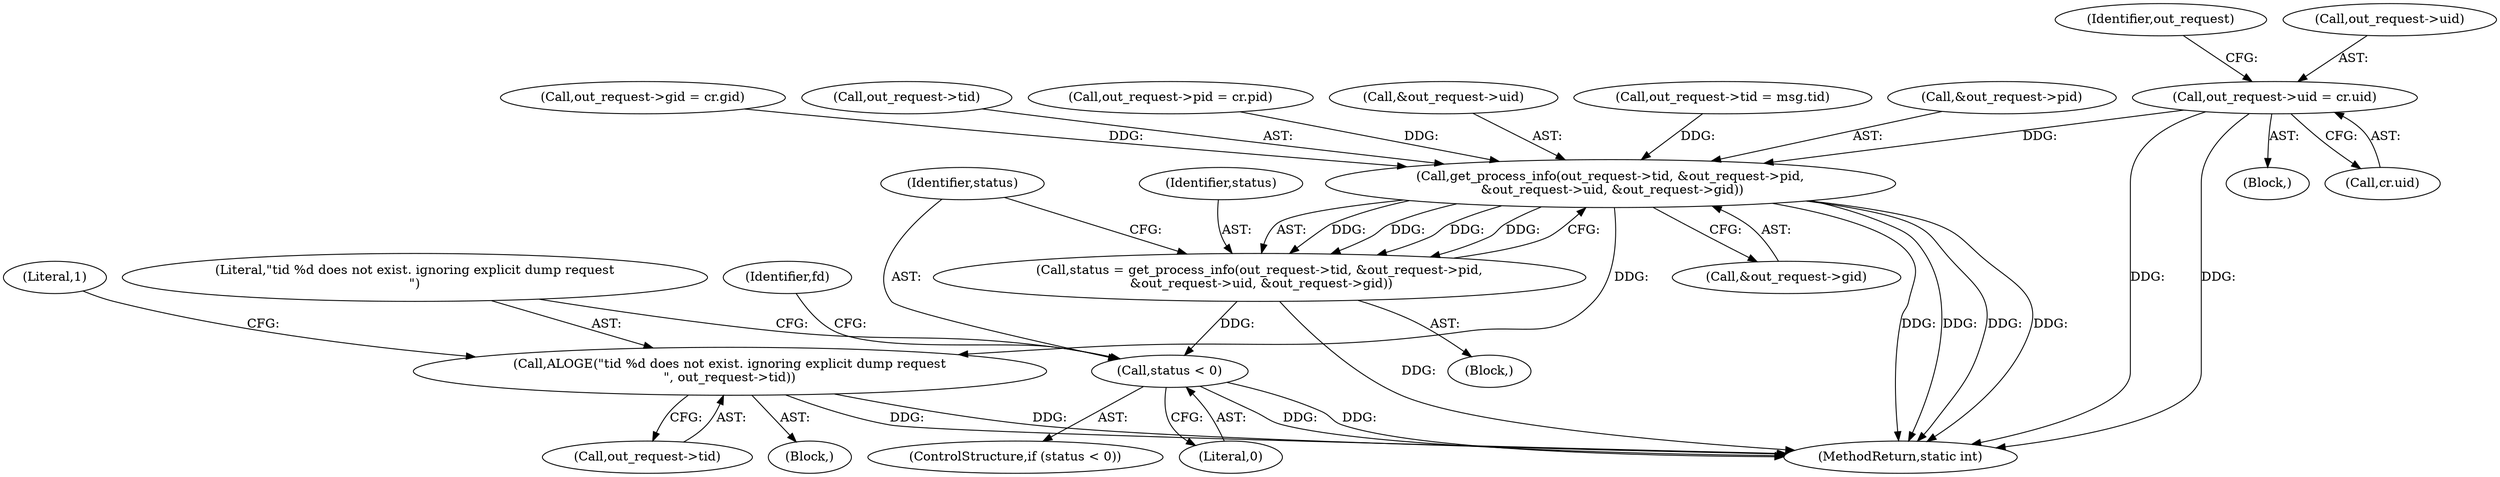 digraph "0_Android_d7603583f90c2bc6074a4ee2886bd28082d7c65b_0@pointer" {
"1000258" [label="(Call,out_request->uid = cr.uid)"];
"1000336" [label="(Call,get_process_info(out_request->tid, &out_request->pid,\n &out_request->uid, &out_request->gid))"];
"1000334" [label="(Call,status = get_process_info(out_request->tid, &out_request->pid,\n &out_request->uid, &out_request->gid))"];
"1000353" [label="(Call,status < 0)"];
"1000357" [label="(Call,ALOGE(\"tid %d does not exist. ignoring explicit dump request\n\", out_request->tid))"];
"1000258" [label="(Call,out_request->uid = cr.uid)"];
"1000267" [label="(Identifier,out_request)"];
"1000336" [label="(Call,get_process_info(out_request->tid, &out_request->pid,\n &out_request->uid, &out_request->gid))"];
"1000359" [label="(Call,out_request->tid)"];
"1000265" [label="(Call,out_request->gid = cr.gid)"];
"1000348" [label="(Call,&out_request->gid)"];
"1000368" [label="(Identifier,fd)"];
"1000380" [label="(MethodReturn,static int)"];
"1000333" [label="(Block,)"];
"1000354" [label="(Identifier,status)"];
"1000337" [label="(Call,out_request->tid)"];
"1000357" [label="(Call,ALOGE(\"tid %d does not exist. ignoring explicit dump request\n\", out_request->tid))"];
"1000251" [label="(Call,out_request->pid = cr.pid)"];
"1000335" [label="(Identifier,status)"];
"1000344" [label="(Call,&out_request->uid)"];
"1000364" [label="(Literal,1)"];
"1000259" [label="(Call,out_request->uid)"];
"1000244" [label="(Call,out_request->tid = msg.tid)"];
"1000356" [label="(Block,)"];
"1000358" [label="(Literal,\"tid %d does not exist. ignoring explicit dump request\n\")"];
"1000352" [label="(ControlStructure,if (status < 0))"];
"1000340" [label="(Call,&out_request->pid)"];
"1000334" [label="(Call,status = get_process_info(out_request->tid, &out_request->pid,\n &out_request->uid, &out_request->gid))"];
"1000355" [label="(Literal,0)"];
"1000353" [label="(Call,status < 0)"];
"1000104" [label="(Block,)"];
"1000262" [label="(Call,cr.uid)"];
"1000258" -> "1000104"  [label="AST: "];
"1000258" -> "1000262"  [label="CFG: "];
"1000259" -> "1000258"  [label="AST: "];
"1000262" -> "1000258"  [label="AST: "];
"1000267" -> "1000258"  [label="CFG: "];
"1000258" -> "1000380"  [label="DDG: "];
"1000258" -> "1000380"  [label="DDG: "];
"1000258" -> "1000336"  [label="DDG: "];
"1000336" -> "1000334"  [label="AST: "];
"1000336" -> "1000348"  [label="CFG: "];
"1000337" -> "1000336"  [label="AST: "];
"1000340" -> "1000336"  [label="AST: "];
"1000344" -> "1000336"  [label="AST: "];
"1000348" -> "1000336"  [label="AST: "];
"1000334" -> "1000336"  [label="CFG: "];
"1000336" -> "1000380"  [label="DDG: "];
"1000336" -> "1000380"  [label="DDG: "];
"1000336" -> "1000380"  [label="DDG: "];
"1000336" -> "1000380"  [label="DDG: "];
"1000336" -> "1000334"  [label="DDG: "];
"1000336" -> "1000334"  [label="DDG: "];
"1000336" -> "1000334"  [label="DDG: "];
"1000336" -> "1000334"  [label="DDG: "];
"1000244" -> "1000336"  [label="DDG: "];
"1000251" -> "1000336"  [label="DDG: "];
"1000265" -> "1000336"  [label="DDG: "];
"1000336" -> "1000357"  [label="DDG: "];
"1000334" -> "1000333"  [label="AST: "];
"1000335" -> "1000334"  [label="AST: "];
"1000354" -> "1000334"  [label="CFG: "];
"1000334" -> "1000380"  [label="DDG: "];
"1000334" -> "1000353"  [label="DDG: "];
"1000353" -> "1000352"  [label="AST: "];
"1000353" -> "1000355"  [label="CFG: "];
"1000354" -> "1000353"  [label="AST: "];
"1000355" -> "1000353"  [label="AST: "];
"1000358" -> "1000353"  [label="CFG: "];
"1000368" -> "1000353"  [label="CFG: "];
"1000353" -> "1000380"  [label="DDG: "];
"1000353" -> "1000380"  [label="DDG: "];
"1000357" -> "1000356"  [label="AST: "];
"1000357" -> "1000359"  [label="CFG: "];
"1000358" -> "1000357"  [label="AST: "];
"1000359" -> "1000357"  [label="AST: "];
"1000364" -> "1000357"  [label="CFG: "];
"1000357" -> "1000380"  [label="DDG: "];
"1000357" -> "1000380"  [label="DDG: "];
}
